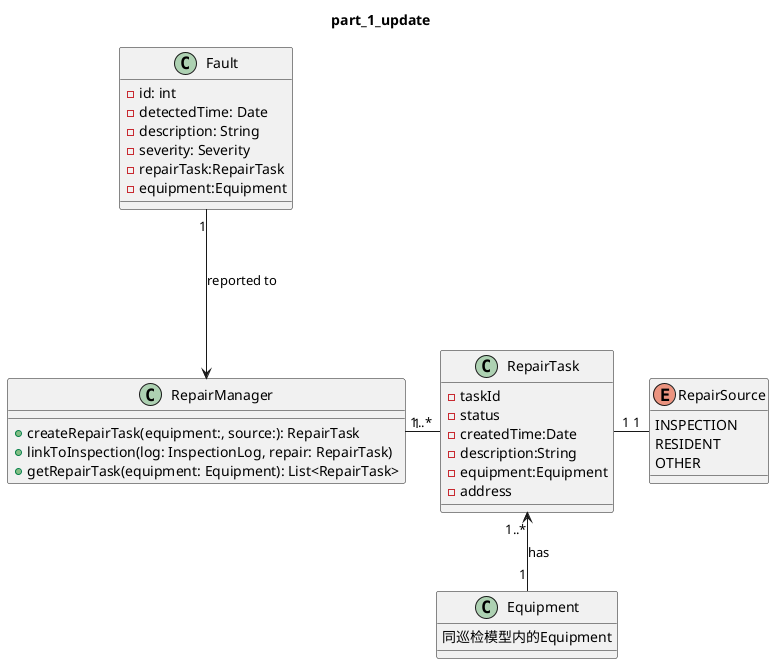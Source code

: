 @startuml !
title part_1_update

class RepairManager{
    + createRepairTask(equipment:, source:): RepairTask
    + linkToInspection(log: InspectionLog, repair: RepairTask)
    + getRepairTask(equipment: Equipment): List<RepairTask>
}

enum RepairSource{
    INSPECTION
    RESIDENT
    OTHER
}

class Fault {
    - id: int
    - detectedTime: Date
    - description: String
    - severity: Severity
    - repairTask:RepairTask
    - equipment:Equipment
}

class RepairTask{
  - taskId
  - status
  - createdTime:Date
  - description:String
  - equipment:Equipment
  - address
}

class Equipment{
    同巡检模型内的Equipment
}

RepairManager "1"-right--"1..*" RepairTask

Fault "1"-down--> RepairManager: reported to

RepairTask "1"-right--"1" RepairSource

Equipment "1" -up-> "1..*" RepairTask : has



@enduml